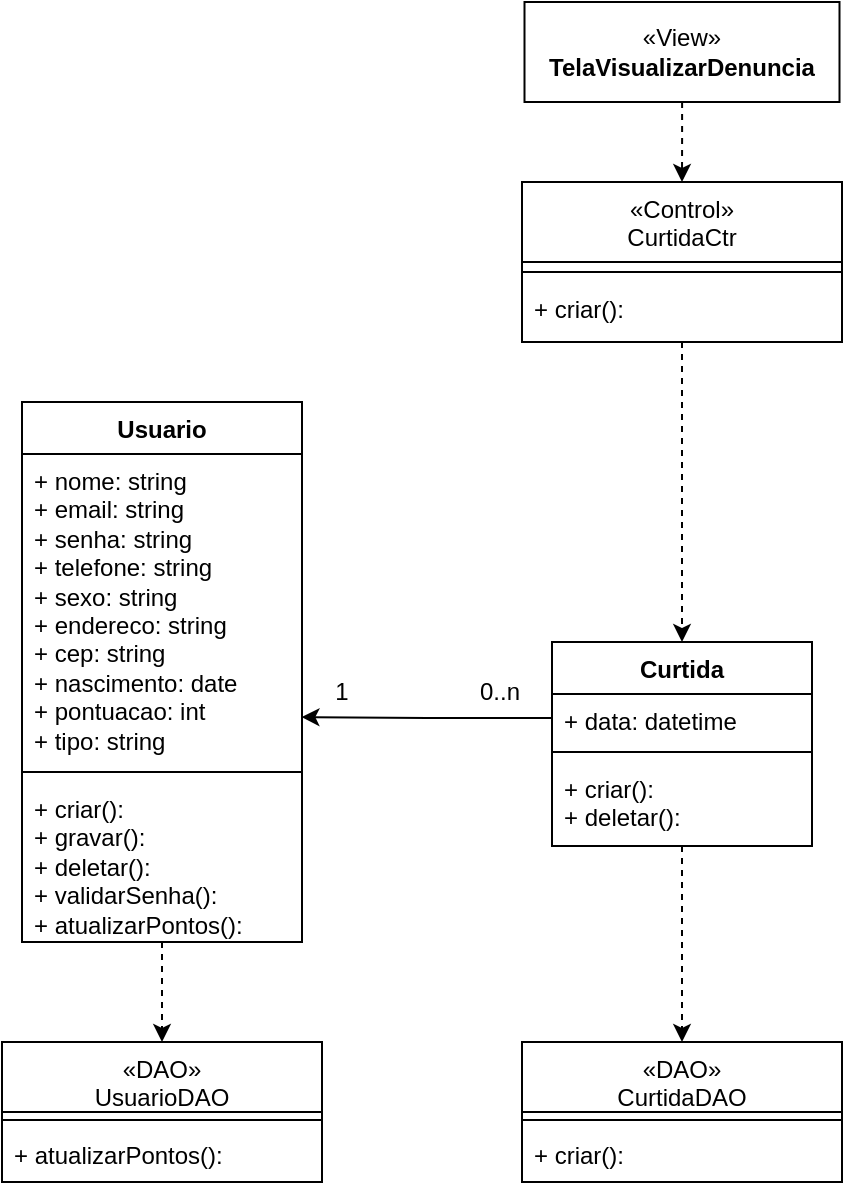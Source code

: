 <mxfile version="24.1.0" type="device">
  <diagram name="Página-1" id="TyRYyZFYQ0PoQ1BtjzDm">
    <mxGraphModel dx="1444" dy="929" grid="1" gridSize="10" guides="1" tooltips="1" connect="1" arrows="1" fold="1" page="1" pageScale="1" pageWidth="827" pageHeight="1169" math="0" shadow="0">
      <root>
        <mxCell id="0" />
        <mxCell id="1" parent="0" />
        <mxCell id="yHOv8VViKfcUL5vODjpM-14" style="edgeStyle=orthogonalEdgeStyle;rounded=0;orthogonalLoop=1;jettySize=auto;html=1;entryX=0.5;entryY=0;entryDx=0;entryDy=0;dashed=1;" edge="1" parent="1" source="yHOv8VViKfcUL5vODjpM-15" target="yHOv8VViKfcUL5vODjpM-17">
          <mxGeometry relative="1" as="geometry">
            <mxPoint x="613" y="125" as="targetPoint" />
          </mxGeometry>
        </mxCell>
        <mxCell id="yHOv8VViKfcUL5vODjpM-15" value="«View»&lt;br&gt;&lt;b&gt;TelaVisualizarDenuncia&lt;br&gt;&lt;/b&gt;" style="html=1;whiteSpace=wrap;" vertex="1" parent="1">
          <mxGeometry x="464.25" y="60" width="157.5" height="50" as="geometry" />
        </mxCell>
        <mxCell id="yHOv8VViKfcUL5vODjpM-62" style="edgeStyle=orthogonalEdgeStyle;rounded=0;orthogonalLoop=1;jettySize=auto;html=1;entryX=0.5;entryY=0;entryDx=0;entryDy=0;dashed=1;" edge="1" parent="1" source="yHOv8VViKfcUL5vODjpM-17" target="yHOv8VViKfcUL5vODjpM-40">
          <mxGeometry relative="1" as="geometry" />
        </mxCell>
        <mxCell id="yHOv8VViKfcUL5vODjpM-17" value="«Control»&#xa;CurtidaCtr" style="swimlane;fontStyle=0;align=center;verticalAlign=top;childLayout=stackLayout;horizontal=1;startSize=40;horizontalStack=0;resizeParent=1;resizeLast=0;collapsible=1;marginBottom=0;rounded=0;shadow=0;strokeWidth=1;" vertex="1" parent="1">
          <mxGeometry x="463" y="150" width="160" height="80" as="geometry">
            <mxRectangle x="340" y="380" width="170" height="26" as="alternateBounds" />
          </mxGeometry>
        </mxCell>
        <mxCell id="yHOv8VViKfcUL5vODjpM-18" value="" style="line;html=1;strokeWidth=1;align=left;verticalAlign=middle;spacingTop=-1;spacingLeft=3;spacingRight=3;rotatable=0;labelPosition=right;points=[];portConstraint=eastwest;" vertex="1" parent="yHOv8VViKfcUL5vODjpM-17">
          <mxGeometry y="40" width="160" height="10" as="geometry" />
        </mxCell>
        <mxCell id="yHOv8VViKfcUL5vODjpM-19" value="+ criar():" style="text;align=left;verticalAlign=top;spacingLeft=4;spacingRight=4;overflow=hidden;rotatable=0;points=[[0,0.5],[1,0.5]];portConstraint=eastwest;" vertex="1" parent="yHOv8VViKfcUL5vODjpM-17">
          <mxGeometry y="50" width="160" height="30" as="geometry" />
        </mxCell>
        <mxCell id="yHOv8VViKfcUL5vODjpM-70" style="edgeStyle=orthogonalEdgeStyle;rounded=0;orthogonalLoop=1;jettySize=auto;html=1;entryX=0.5;entryY=0;entryDx=0;entryDy=0;dashed=1;" edge="1" parent="1" source="yHOv8VViKfcUL5vODjpM-26" target="yHOv8VViKfcUL5vODjpM-63">
          <mxGeometry relative="1" as="geometry" />
        </mxCell>
        <mxCell id="yHOv8VViKfcUL5vODjpM-26" value="Usuario" style="swimlane;fontStyle=1;align=center;verticalAlign=top;childLayout=stackLayout;horizontal=1;startSize=26;horizontalStack=0;resizeParent=1;resizeParentMax=0;resizeLast=0;collapsible=1;marginBottom=0;whiteSpace=wrap;html=1;" vertex="1" parent="1">
          <mxGeometry x="213" y="260" width="140" height="270" as="geometry">
            <mxRectangle x="40" y="120" width="80" height="30" as="alternateBounds" />
          </mxGeometry>
        </mxCell>
        <mxCell id="yHOv8VViKfcUL5vODjpM-27" value="+ nome: string&lt;div&gt;+ email: string&lt;div&gt;+ senha: string&lt;/div&gt;&lt;div&gt;+ telefone: string&lt;/div&gt;&lt;div&gt;+ sexo: string&lt;/div&gt;&lt;div&gt;&lt;div&gt;+ endereco: string&lt;/div&gt;&lt;div&gt;+ cep: string&lt;/div&gt;&lt;div&gt;+ nascimento: date&lt;/div&gt;&lt;div&gt;+ pontuacao: int&lt;/div&gt;&lt;div&gt;+ tipo&lt;span style=&quot;background-color: initial;&quot;&gt;: string&amp;nbsp;&lt;/span&gt;&lt;/div&gt;&lt;/div&gt;&lt;/div&gt;" style="text;strokeColor=none;fillColor=none;align=left;verticalAlign=top;spacingLeft=4;spacingRight=4;overflow=hidden;rotatable=0;points=[[0,0.5],[1,0.5]];portConstraint=eastwest;whiteSpace=wrap;html=1;" vertex="1" parent="yHOv8VViKfcUL5vODjpM-26">
          <mxGeometry y="26" width="140" height="154" as="geometry" />
        </mxCell>
        <mxCell id="yHOv8VViKfcUL5vODjpM-28" value="" style="line;strokeWidth=1;fillColor=none;align=left;verticalAlign=middle;spacingTop=-1;spacingLeft=3;spacingRight=3;rotatable=0;labelPosition=right;points=[];portConstraint=eastwest;strokeColor=inherit;" vertex="1" parent="yHOv8VViKfcUL5vODjpM-26">
          <mxGeometry y="180" width="140" height="10" as="geometry" />
        </mxCell>
        <mxCell id="yHOv8VViKfcUL5vODjpM-29" value="&lt;div&gt;&lt;span style=&quot;background-color: initial;&quot;&gt;+ criar():&amp;nbsp;&lt;/span&gt;&lt;br&gt;&lt;/div&gt;&lt;div&gt;&lt;span style=&quot;background-color: initial;&quot;&gt;+ gravar():&lt;/span&gt;&lt;/div&gt;&lt;div&gt;+ deletar():&amp;nbsp;&lt;span style=&quot;background-color: initial;&quot;&gt;&lt;br&gt;&lt;/span&gt;&lt;/div&gt;&lt;div&gt;+ validarSenha():&lt;br&gt;&lt;/div&gt;&lt;div&gt;+ atualizarPontos():&lt;/div&gt;" style="text;strokeColor=none;fillColor=none;align=left;verticalAlign=top;spacingLeft=4;spacingRight=4;overflow=hidden;rotatable=0;points=[[0,0.5],[1,0.5]];portConstraint=eastwest;whiteSpace=wrap;html=1;" vertex="1" parent="yHOv8VViKfcUL5vODjpM-26">
          <mxGeometry y="190" width="140" height="80" as="geometry" />
        </mxCell>
        <mxCell id="yHOv8VViKfcUL5vODjpM-69" style="edgeStyle=orthogonalEdgeStyle;rounded=0;orthogonalLoop=1;jettySize=auto;html=1;entryX=0.5;entryY=0;entryDx=0;entryDy=0;dashed=1;" edge="1" parent="1" source="yHOv8VViKfcUL5vODjpM-40" target="yHOv8VViKfcUL5vODjpM-66">
          <mxGeometry relative="1" as="geometry" />
        </mxCell>
        <mxCell id="yHOv8VViKfcUL5vODjpM-40" value="Curtida" style="swimlane;fontStyle=1;align=center;verticalAlign=top;childLayout=stackLayout;horizontal=1;startSize=26;horizontalStack=0;resizeParent=1;resizeParentMax=0;resizeLast=0;collapsible=1;marginBottom=0;whiteSpace=wrap;html=1;" vertex="1" parent="1">
          <mxGeometry x="478" y="380" width="130" height="102" as="geometry">
            <mxRectangle x="318.5" y="230" width="80" height="30" as="alternateBounds" />
          </mxGeometry>
        </mxCell>
        <mxCell id="yHOv8VViKfcUL5vODjpM-41" value="+ data: datetime" style="text;strokeColor=none;fillColor=none;align=left;verticalAlign=top;spacingLeft=4;spacingRight=4;overflow=hidden;rotatable=0;points=[[0,0.5],[1,0.5]];portConstraint=eastwest;whiteSpace=wrap;html=1;" vertex="1" parent="yHOv8VViKfcUL5vODjpM-40">
          <mxGeometry y="26" width="130" height="24" as="geometry" />
        </mxCell>
        <mxCell id="yHOv8VViKfcUL5vODjpM-42" value="" style="line;strokeWidth=1;fillColor=none;align=left;verticalAlign=middle;spacingTop=-1;spacingLeft=3;spacingRight=3;rotatable=0;labelPosition=right;points=[];portConstraint=eastwest;strokeColor=inherit;" vertex="1" parent="yHOv8VViKfcUL5vODjpM-40">
          <mxGeometry y="50" width="130" height="10" as="geometry" />
        </mxCell>
        <mxCell id="yHOv8VViKfcUL5vODjpM-43" value="+ criar():&#xa;+ deletar(): " style="text;align=left;verticalAlign=top;spacingLeft=4;spacingRight=4;overflow=hidden;rotatable=0;points=[[0,0.5],[1,0.5]];portConstraint=eastwest;" vertex="1" parent="yHOv8VViKfcUL5vODjpM-40">
          <mxGeometry y="60" width="130" height="42" as="geometry" />
        </mxCell>
        <mxCell id="yHOv8VViKfcUL5vODjpM-48" value="0..n" style="text;html=1;align=center;verticalAlign=middle;whiteSpace=wrap;rounded=0;" vertex="1" parent="1">
          <mxGeometry x="421.5" y="390" width="60" height="30" as="geometry" />
        </mxCell>
        <mxCell id="yHOv8VViKfcUL5vODjpM-49" value="1" style="text;html=1;align=center;verticalAlign=middle;whiteSpace=wrap;rounded=0;" vertex="1" parent="1">
          <mxGeometry x="343" y="390" width="60" height="30" as="geometry" />
        </mxCell>
        <mxCell id="yHOv8VViKfcUL5vODjpM-57" style="edgeStyle=orthogonalEdgeStyle;rounded=0;orthogonalLoop=1;jettySize=auto;html=1;entryX=0.998;entryY=0.854;entryDx=0;entryDy=0;entryPerimeter=0;" edge="1" parent="1" source="yHOv8VViKfcUL5vODjpM-41" target="yHOv8VViKfcUL5vODjpM-27">
          <mxGeometry relative="1" as="geometry" />
        </mxCell>
        <mxCell id="yHOv8VViKfcUL5vODjpM-63" value="«DAO»&#xa;UsuarioDAO&#xa;" style="swimlane;fontStyle=0;align=center;verticalAlign=top;childLayout=stackLayout;horizontal=1;startSize=35;horizontalStack=0;resizeParent=1;resizeLast=0;collapsible=1;marginBottom=0;rounded=0;shadow=0;strokeWidth=1;" vertex="1" parent="1">
          <mxGeometry x="203" y="580" width="160" height="70" as="geometry">
            <mxRectangle x="340" y="380" width="170" height="26" as="alternateBounds" />
          </mxGeometry>
        </mxCell>
        <mxCell id="yHOv8VViKfcUL5vODjpM-64" value="" style="line;html=1;strokeWidth=1;align=left;verticalAlign=middle;spacingTop=-1;spacingLeft=3;spacingRight=3;rotatable=0;labelPosition=right;points=[];portConstraint=eastwest;" vertex="1" parent="yHOv8VViKfcUL5vODjpM-63">
          <mxGeometry y="35" width="160" height="8" as="geometry" />
        </mxCell>
        <mxCell id="yHOv8VViKfcUL5vODjpM-65" value="+ atualizarPontos():" style="text;align=left;verticalAlign=top;spacingLeft=4;spacingRight=4;overflow=hidden;rotatable=0;points=[[0,0.5],[1,0.5]];portConstraint=eastwest;" vertex="1" parent="yHOv8VViKfcUL5vODjpM-63">
          <mxGeometry y="43" width="160" height="27" as="geometry" />
        </mxCell>
        <mxCell id="yHOv8VViKfcUL5vODjpM-66" value="«DAO»&#xa;CurtidaDAO&#xa;" style="swimlane;fontStyle=0;align=center;verticalAlign=top;childLayout=stackLayout;horizontal=1;startSize=35;horizontalStack=0;resizeParent=1;resizeLast=0;collapsible=1;marginBottom=0;rounded=0;shadow=0;strokeWidth=1;" vertex="1" parent="1">
          <mxGeometry x="463" y="580" width="160" height="70" as="geometry">
            <mxRectangle x="340" y="380" width="170" height="26" as="alternateBounds" />
          </mxGeometry>
        </mxCell>
        <mxCell id="yHOv8VViKfcUL5vODjpM-67" value="" style="line;html=1;strokeWidth=1;align=left;verticalAlign=middle;spacingTop=-1;spacingLeft=3;spacingRight=3;rotatable=0;labelPosition=right;points=[];portConstraint=eastwest;" vertex="1" parent="yHOv8VViKfcUL5vODjpM-66">
          <mxGeometry y="35" width="160" height="8" as="geometry" />
        </mxCell>
        <mxCell id="yHOv8VViKfcUL5vODjpM-68" value="+ criar():&#xa;" style="text;align=left;verticalAlign=top;spacingLeft=4;spacingRight=4;overflow=hidden;rotatable=0;points=[[0,0.5],[1,0.5]];portConstraint=eastwest;" vertex="1" parent="yHOv8VViKfcUL5vODjpM-66">
          <mxGeometry y="43" width="160" height="27" as="geometry" />
        </mxCell>
      </root>
    </mxGraphModel>
  </diagram>
</mxfile>
